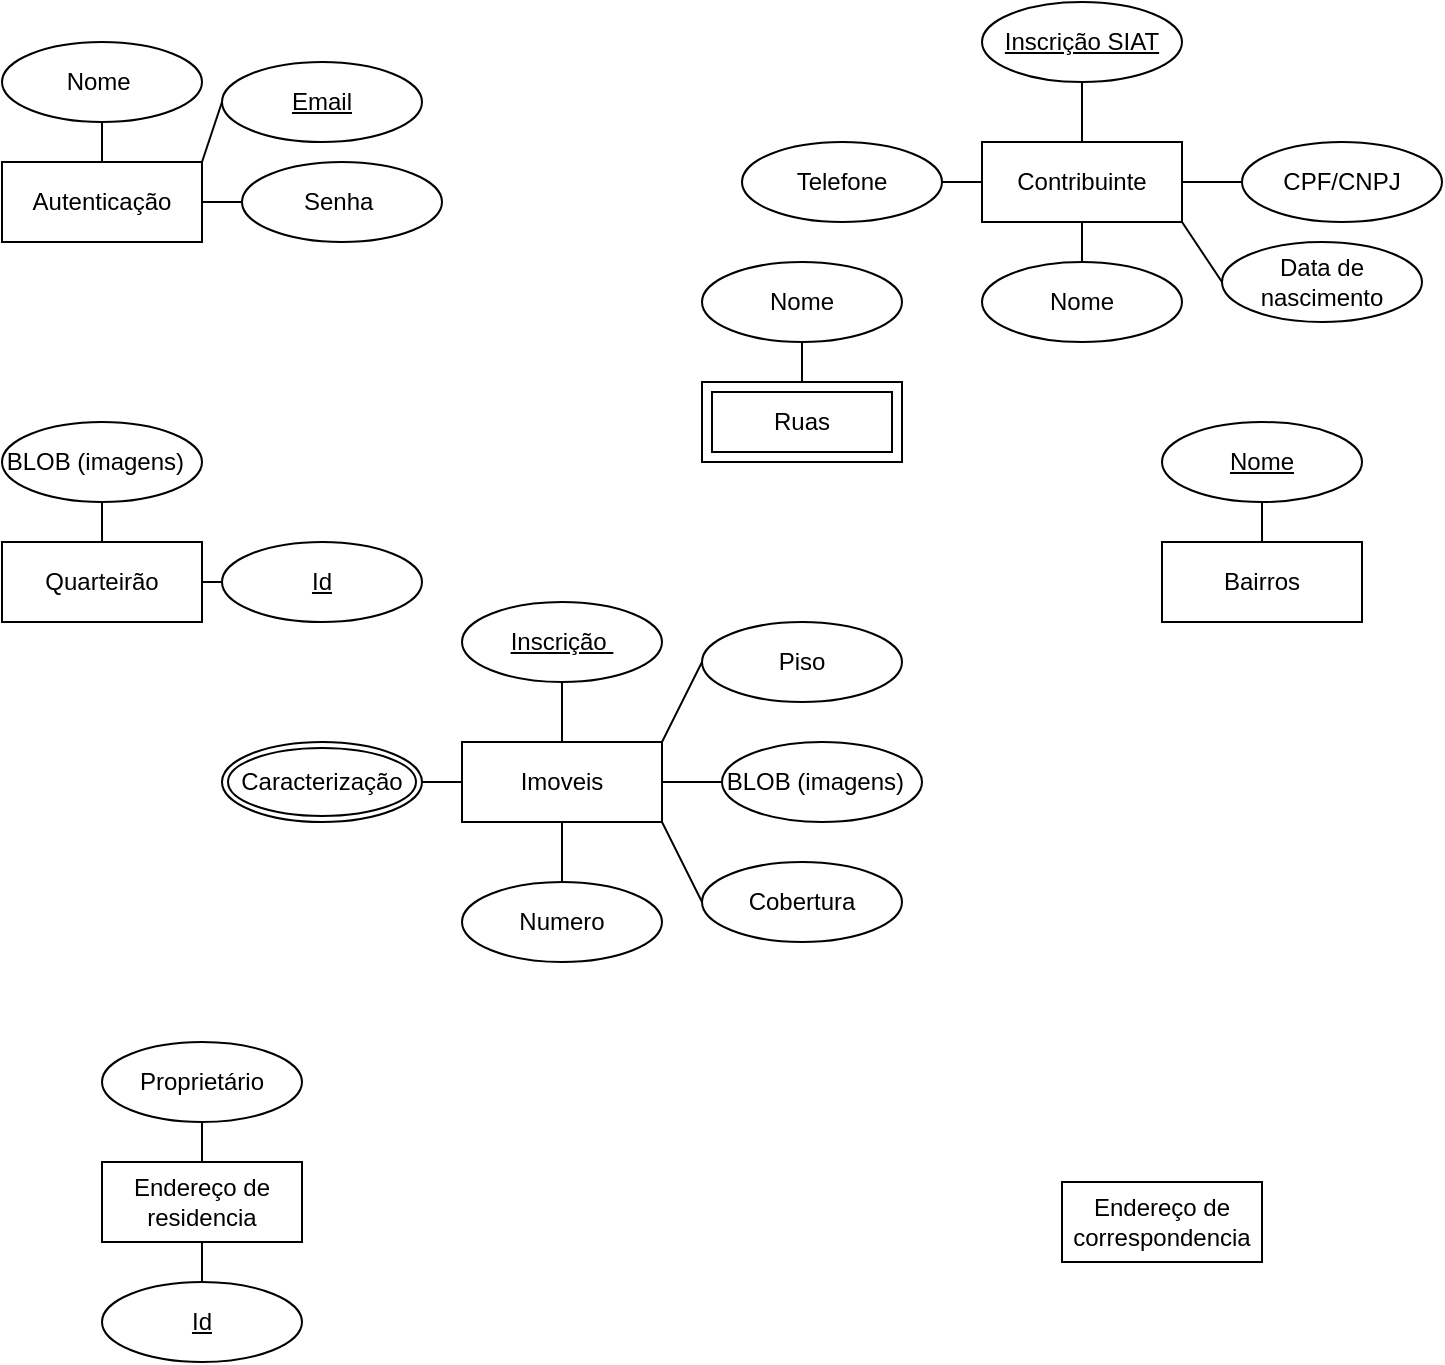 <mxfile>
    <diagram id="dqWMDVomTL1z6-4ynuHq" name="Página-1">
        <mxGraphModel dx="1348" dy="782" grid="1" gridSize="10" guides="1" tooltips="1" connect="1" arrows="1" fold="1" page="1" pageScale="1" pageWidth="827" pageHeight="1169" math="0" shadow="0">
            <root>
                <mxCell id="0"/>
                <mxCell id="1" parent="0"/>
                <mxCell id="10" value="Nome&amp;nbsp;" style="ellipse;whiteSpace=wrap;html=1;align=center;" parent="1" vertex="1">
                    <mxGeometry x="40" y="50" width="100" height="40" as="geometry"/>
                </mxCell>
                <mxCell id="11" value="Senha&amp;nbsp;" style="ellipse;whiteSpace=wrap;html=1;align=center;" parent="1" vertex="1">
                    <mxGeometry x="160" y="110" width="100" height="40" as="geometry"/>
                </mxCell>
                <mxCell id="12" value="Email" style="ellipse;whiteSpace=wrap;html=1;align=center;fontStyle=4;" parent="1" vertex="1">
                    <mxGeometry x="150" y="60" width="100" height="40" as="geometry"/>
                </mxCell>
                <mxCell id="14" value="" style="endArrow=none;html=1;rounded=0;exitX=0.5;exitY=1;exitDx=0;exitDy=0;entryX=0.5;entryY=0;entryDx=0;entryDy=0;" parent="1" source="10" target="28" edge="1">
                    <mxGeometry relative="1" as="geometry">
                        <mxPoint x="330" y="230" as="sourcePoint"/>
                        <mxPoint x="90" y="100" as="targetPoint"/>
                    </mxGeometry>
                </mxCell>
                <mxCell id="15" value="" style="endArrow=none;html=1;rounded=0;exitX=1;exitY=0;exitDx=0;exitDy=0;entryX=0;entryY=0.5;entryDx=0;entryDy=0;" parent="1" source="28" target="12" edge="1">
                    <mxGeometry relative="1" as="geometry">
                        <mxPoint x="150" y="100" as="sourcePoint"/>
                        <mxPoint x="490" y="230" as="targetPoint"/>
                    </mxGeometry>
                </mxCell>
                <mxCell id="16" value="" style="endArrow=none;html=1;rounded=0;entryX=0;entryY=0.5;entryDx=0;entryDy=0;" parent="1" source="28" target="11" edge="1">
                    <mxGeometry relative="1" as="geometry">
                        <mxPoint x="150" y="130" as="sourcePoint"/>
                        <mxPoint x="490" y="230" as="targetPoint"/>
                    </mxGeometry>
                </mxCell>
                <mxCell id="17" value="BLOB (imagens)&amp;nbsp;&amp;nbsp;" style="ellipse;whiteSpace=wrap;html=1;align=center;" parent="1" vertex="1">
                    <mxGeometry x="40" y="240" width="100" height="40" as="geometry"/>
                </mxCell>
                <mxCell id="18" value="" style="endArrow=none;html=1;rounded=0;entryX=0.5;entryY=1;entryDx=0;entryDy=0;exitX=0.5;exitY=0;exitDx=0;exitDy=0;" parent="1" source="27" target="17" edge="1">
                    <mxGeometry relative="1" as="geometry">
                        <mxPoint x="90" y="290" as="sourcePoint"/>
                        <mxPoint x="170" y="70" as="targetPoint"/>
                    </mxGeometry>
                </mxCell>
                <mxCell id="19" value="Id" style="ellipse;whiteSpace=wrap;html=1;align=center;fontStyle=4;" parent="1" vertex="1">
                    <mxGeometry x="150" y="300" width="100" height="40" as="geometry"/>
                </mxCell>
                <mxCell id="20" value="" style="endArrow=none;html=1;rounded=0;entryX=0;entryY=0.5;entryDx=0;entryDy=0;exitX=1;exitY=0.5;exitDx=0;exitDy=0;" parent="1" source="27" target="19" edge="1">
                    <mxGeometry relative="1" as="geometry">
                        <mxPoint x="150" y="320" as="sourcePoint"/>
                        <mxPoint x="100" y="280" as="targetPoint"/>
                    </mxGeometry>
                </mxCell>
                <mxCell id="24" value="Nome" style="ellipse;whiteSpace=wrap;html=1;align=center;" parent="1" vertex="1">
                    <mxGeometry x="390" y="160" width="100" height="40" as="geometry"/>
                </mxCell>
                <mxCell id="25" value="" style="endArrow=none;html=1;rounded=0;entryX=0.5;entryY=1;entryDx=0;entryDy=0;exitX=0.5;exitY=0;exitDx=0;exitDy=0;" parent="1" source="26" target="24" edge="1">
                    <mxGeometry relative="1" as="geometry">
                        <mxPoint x="420" y="290" as="sourcePoint"/>
                        <mxPoint x="100" y="280" as="targetPoint"/>
                    </mxGeometry>
                </mxCell>
                <mxCell id="26" value="Ruas" style="shape=ext;margin=3;double=1;whiteSpace=wrap;html=1;align=center;" parent="1" vertex="1">
                    <mxGeometry x="390" y="220" width="100" height="40" as="geometry"/>
                </mxCell>
                <mxCell id="27" value="Quarteirão" style="whiteSpace=wrap;html=1;align=center;" parent="1" vertex="1">
                    <mxGeometry x="40" y="300" width="100" height="40" as="geometry"/>
                </mxCell>
                <mxCell id="28" value="Autenticação" style="whiteSpace=wrap;html=1;align=center;" parent="1" vertex="1">
                    <mxGeometry x="40" y="110" width="100" height="40" as="geometry"/>
                </mxCell>
                <mxCell id="29" value="Imoveis" style="whiteSpace=wrap;html=1;align=center;" parent="1" vertex="1">
                    <mxGeometry x="270" y="400" width="100" height="40" as="geometry"/>
                </mxCell>
                <mxCell id="30" value="Contribuinte" style="whiteSpace=wrap;html=1;align=center;" parent="1" vertex="1">
                    <mxGeometry x="530" y="100" width="100" height="40" as="geometry"/>
                </mxCell>
                <mxCell id="32" value="Endereço de correspondencia" style="whiteSpace=wrap;html=1;align=center;" parent="1" vertex="1">
                    <mxGeometry x="570" y="620" width="100" height="40" as="geometry"/>
                </mxCell>
                <mxCell id="33" value="Endereço de residencia" style="whiteSpace=wrap;html=1;align=center;" parent="1" vertex="1">
                    <mxGeometry x="90" y="610" width="100" height="40" as="geometry"/>
                </mxCell>
                <mxCell id="34" value="Bairros" style="whiteSpace=wrap;html=1;align=center;" parent="1" vertex="1">
                    <mxGeometry x="620" y="300" width="100" height="40" as="geometry"/>
                </mxCell>
                <mxCell id="35" value="Nome" style="ellipse;whiteSpace=wrap;html=1;align=center;fontStyle=4;" parent="1" vertex="1">
                    <mxGeometry x="620" y="240" width="100" height="40" as="geometry"/>
                </mxCell>
                <mxCell id="36" value="" style="endArrow=none;html=1;rounded=0;entryX=0.5;entryY=1;entryDx=0;entryDy=0;exitX=0.5;exitY=0;exitDx=0;exitDy=0;" parent="1" source="34" target="35" edge="1">
                    <mxGeometry relative="1" as="geometry">
                        <mxPoint x="430" y="310" as="sourcePoint"/>
                        <mxPoint x="430" y="290" as="targetPoint"/>
                    </mxGeometry>
                </mxCell>
                <mxCell id="37" value="Nome" style="ellipse;whiteSpace=wrap;html=1;align=center;" parent="1" vertex="1">
                    <mxGeometry x="530" y="160" width="100" height="40" as="geometry"/>
                </mxCell>
                <mxCell id="38" value="" style="endArrow=none;html=1;rounded=0;entryX=0.5;entryY=0;entryDx=0;entryDy=0;exitX=0.5;exitY=1;exitDx=0;exitDy=0;" parent="1" source="30" target="37" edge="1">
                    <mxGeometry relative="1" as="geometry">
                        <mxPoint x="330" y="230" as="sourcePoint"/>
                        <mxPoint x="490" y="230" as="targetPoint"/>
                    </mxGeometry>
                </mxCell>
                <mxCell id="39" value="CPF/CNPJ" style="ellipse;whiteSpace=wrap;html=1;align=center;" parent="1" vertex="1">
                    <mxGeometry x="660" y="100" width="100" height="40" as="geometry"/>
                </mxCell>
                <mxCell id="40" value="Data de nascimento" style="ellipse;whiteSpace=wrap;html=1;align=center;" parent="1" vertex="1">
                    <mxGeometry x="650" y="150" width="100" height="40" as="geometry"/>
                </mxCell>
                <mxCell id="41" value="Telefone" style="ellipse;whiteSpace=wrap;html=1;align=center;" parent="1" vertex="1">
                    <mxGeometry x="410" y="100" width="100" height="40" as="geometry"/>
                </mxCell>
                <mxCell id="42" value="" style="endArrow=none;html=1;rounded=0;entryX=1;entryY=0.5;entryDx=0;entryDy=0;exitX=0;exitY=0.5;exitDx=0;exitDy=0;" parent="1" source="30" target="41" edge="1">
                    <mxGeometry relative="1" as="geometry">
                        <mxPoint x="590" y="150" as="sourcePoint"/>
                        <mxPoint x="590" y="170" as="targetPoint"/>
                    </mxGeometry>
                </mxCell>
                <mxCell id="43" value="" style="endArrow=none;html=1;rounded=0;exitX=0;exitY=0.5;exitDx=0;exitDy=0;" parent="1" source="39" target="30" edge="1">
                    <mxGeometry relative="1" as="geometry">
                        <mxPoint x="590" y="150" as="sourcePoint"/>
                        <mxPoint x="590" y="170" as="targetPoint"/>
                    </mxGeometry>
                </mxCell>
                <mxCell id="44" value="" style="endArrow=none;html=1;rounded=0;entryX=1;entryY=1;entryDx=0;entryDy=0;exitX=0;exitY=0.5;exitDx=0;exitDy=0;" parent="1" source="40" target="30" edge="1">
                    <mxGeometry relative="1" as="geometry">
                        <mxPoint x="540" y="130" as="sourcePoint"/>
                        <mxPoint x="510" y="130" as="targetPoint"/>
                    </mxGeometry>
                </mxCell>
                <mxCell id="45" value="Inscrição SIAT" style="ellipse;whiteSpace=wrap;html=1;align=center;fontStyle=4;" parent="1" vertex="1">
                    <mxGeometry x="530" y="30" width="100" height="40" as="geometry"/>
                </mxCell>
                <mxCell id="46" value="" style="endArrow=none;html=1;rounded=0;entryX=0.5;entryY=1;entryDx=0;entryDy=0;exitX=0.5;exitY=0;exitDx=0;exitDy=0;" parent="1" source="30" target="45" edge="1">
                    <mxGeometry relative="1" as="geometry">
                        <mxPoint x="540" y="130" as="sourcePoint"/>
                        <mxPoint x="520" y="130" as="targetPoint"/>
                    </mxGeometry>
                </mxCell>
                <mxCell id="47" value="Inscrição&amp;nbsp;" style="ellipse;whiteSpace=wrap;html=1;align=center;fontStyle=4;" parent="1" vertex="1">
                    <mxGeometry x="270" y="330" width="100" height="40" as="geometry"/>
                </mxCell>
                <mxCell id="48" value="" style="endArrow=none;html=1;rounded=0;entryX=0.5;entryY=1;entryDx=0;entryDy=0;exitX=0.5;exitY=0;exitDx=0;exitDy=0;" parent="1" source="29" target="47" edge="1">
                    <mxGeometry relative="1" as="geometry">
                        <mxPoint x="150" y="330" as="sourcePoint"/>
                        <mxPoint x="170" y="330" as="targetPoint"/>
                    </mxGeometry>
                </mxCell>
                <mxCell id="50" value="BLOB (imagens)&amp;nbsp;&amp;nbsp;" style="ellipse;whiteSpace=wrap;html=1;align=center;" parent="1" vertex="1">
                    <mxGeometry x="400" y="400" width="100" height="40" as="geometry"/>
                </mxCell>
                <mxCell id="51" value="" style="endArrow=none;html=1;rounded=0;entryX=0;entryY=0.5;entryDx=0;entryDy=0;exitX=1;exitY=0.5;exitDx=0;exitDy=0;" parent="1" source="29" target="50" edge="1">
                    <mxGeometry relative="1" as="geometry">
                        <mxPoint x="330" y="410" as="sourcePoint"/>
                        <mxPoint x="330" y="380" as="targetPoint"/>
                    </mxGeometry>
                </mxCell>
                <mxCell id="53" value="Piso" style="ellipse;whiteSpace=wrap;html=1;align=center;" parent="1" vertex="1">
                    <mxGeometry x="390" y="340" width="100" height="40" as="geometry"/>
                </mxCell>
                <mxCell id="54" value="Cobertura" style="ellipse;whiteSpace=wrap;html=1;align=center;" parent="1" vertex="1">
                    <mxGeometry x="390" y="460" width="100" height="40" as="geometry"/>
                </mxCell>
                <mxCell id="55" value="" style="endArrow=none;html=1;rounded=0;entryX=0;entryY=0.5;entryDx=0;entryDy=0;exitX=1;exitY=0;exitDx=0;exitDy=0;" parent="1" source="29" target="53" edge="1">
                    <mxGeometry relative="1" as="geometry">
                        <mxPoint x="330" y="410" as="sourcePoint"/>
                        <mxPoint x="330" y="380" as="targetPoint"/>
                    </mxGeometry>
                </mxCell>
                <mxCell id="56" value="" style="endArrow=none;html=1;rounded=0;entryX=1;entryY=1;entryDx=0;entryDy=0;exitX=0;exitY=0.5;exitDx=0;exitDy=0;" parent="1" source="54" target="29" edge="1">
                    <mxGeometry relative="1" as="geometry">
                        <mxPoint x="330" y="410" as="sourcePoint"/>
                        <mxPoint x="330" y="380" as="targetPoint"/>
                    </mxGeometry>
                </mxCell>
                <mxCell id="57" value="Numero" style="ellipse;whiteSpace=wrap;html=1;align=center;" parent="1" vertex="1">
                    <mxGeometry x="270" y="470" width="100" height="40" as="geometry"/>
                </mxCell>
                <mxCell id="58" value="" style="endArrow=none;html=1;rounded=0;entryX=0.5;entryY=1;entryDx=0;entryDy=0;exitX=0.5;exitY=0;exitDx=0;exitDy=0;" parent="1" source="57" target="29" edge="1">
                    <mxGeometry relative="1" as="geometry">
                        <mxPoint x="380" y="410" as="sourcePoint"/>
                        <mxPoint x="400" y="370" as="targetPoint"/>
                    </mxGeometry>
                </mxCell>
                <mxCell id="59" value="Caracterização" style="ellipse;shape=doubleEllipse;margin=3;whiteSpace=wrap;html=1;align=center;" parent="1" vertex="1">
                    <mxGeometry x="150" y="400" width="100" height="40" as="geometry"/>
                </mxCell>
                <mxCell id="60" value="" style="endArrow=none;html=1;rounded=0;entryX=1;entryY=0.5;entryDx=0;entryDy=0;exitX=0;exitY=0.5;exitDx=0;exitDy=0;" parent="1" source="29" target="59" edge="1">
                    <mxGeometry relative="1" as="geometry">
                        <mxPoint x="400" y="490" as="sourcePoint"/>
                        <mxPoint x="380" y="450" as="targetPoint"/>
                    </mxGeometry>
                </mxCell>
                <mxCell id="61" value="Id" style="ellipse;whiteSpace=wrap;html=1;align=center;fontStyle=4;" parent="1" vertex="1">
                    <mxGeometry x="90" y="670" width="100" height="40" as="geometry"/>
                </mxCell>
                <mxCell id="62" value="" style="endArrow=none;html=1;rounded=0;entryX=0.5;entryY=0;entryDx=0;entryDy=0;exitX=0.5;exitY=1;exitDx=0;exitDy=0;" parent="1" source="33" target="61" edge="1">
                    <mxGeometry relative="1" as="geometry">
                        <mxPoint x="150" y="330" as="sourcePoint"/>
                        <mxPoint x="160" y="330" as="targetPoint"/>
                    </mxGeometry>
                </mxCell>
                <mxCell id="63" value="Proprietário" style="ellipse;whiteSpace=wrap;html=1;align=center;" parent="1" vertex="1">
                    <mxGeometry x="90" y="550" width="100" height="40" as="geometry"/>
                </mxCell>
                <mxCell id="65" value="" style="endArrow=none;html=1;rounded=0;entryX=0.5;entryY=0;entryDx=0;entryDy=0;exitX=0.5;exitY=1;exitDx=0;exitDy=0;" parent="1" source="63" target="33" edge="1">
                    <mxGeometry relative="1" as="geometry">
                        <mxPoint x="150" y="660" as="sourcePoint"/>
                        <mxPoint x="150" y="680" as="targetPoint"/>
                    </mxGeometry>
                </mxCell>
            </root>
        </mxGraphModel>
    </diagram>
</mxfile>